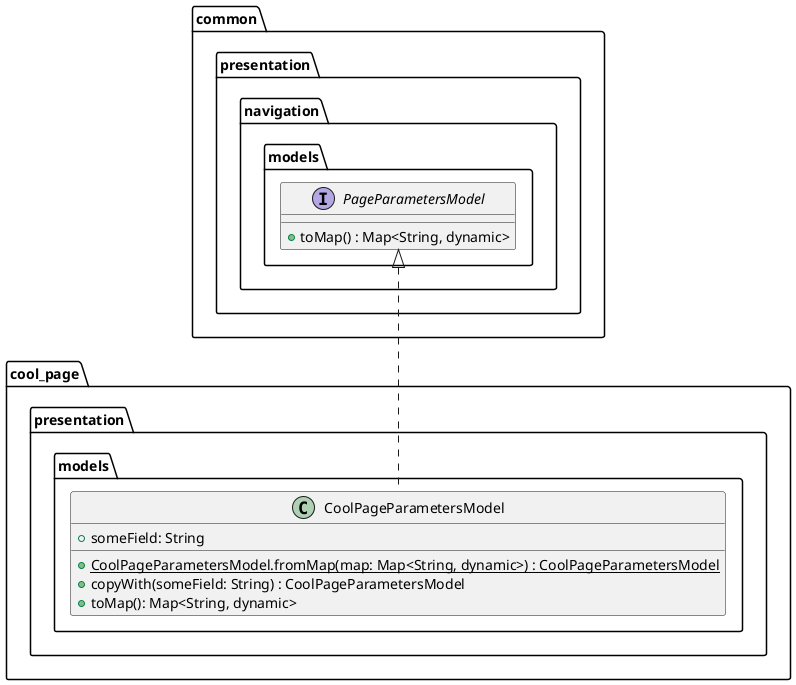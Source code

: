 @startuml page_parameters_model_class_diagram

package common.presentation.navigation.models {
    interface PageParametersModel {
        + toMap() : Map<String, dynamic>
    }
}

package cool_page.presentation.models {
    class CoolPageParametersModel {
        + someField: String

        + {static} CoolPageParametersModel.fromMap(map: Map<String, dynamic>) : CoolPageParametersModel
        + copyWith(someField: String) : CoolPageParametersModel
        + toMap(): Map<String, dynamic>
    }
}

CoolPageParametersModel .up.|> PageParametersModel

@enduml
